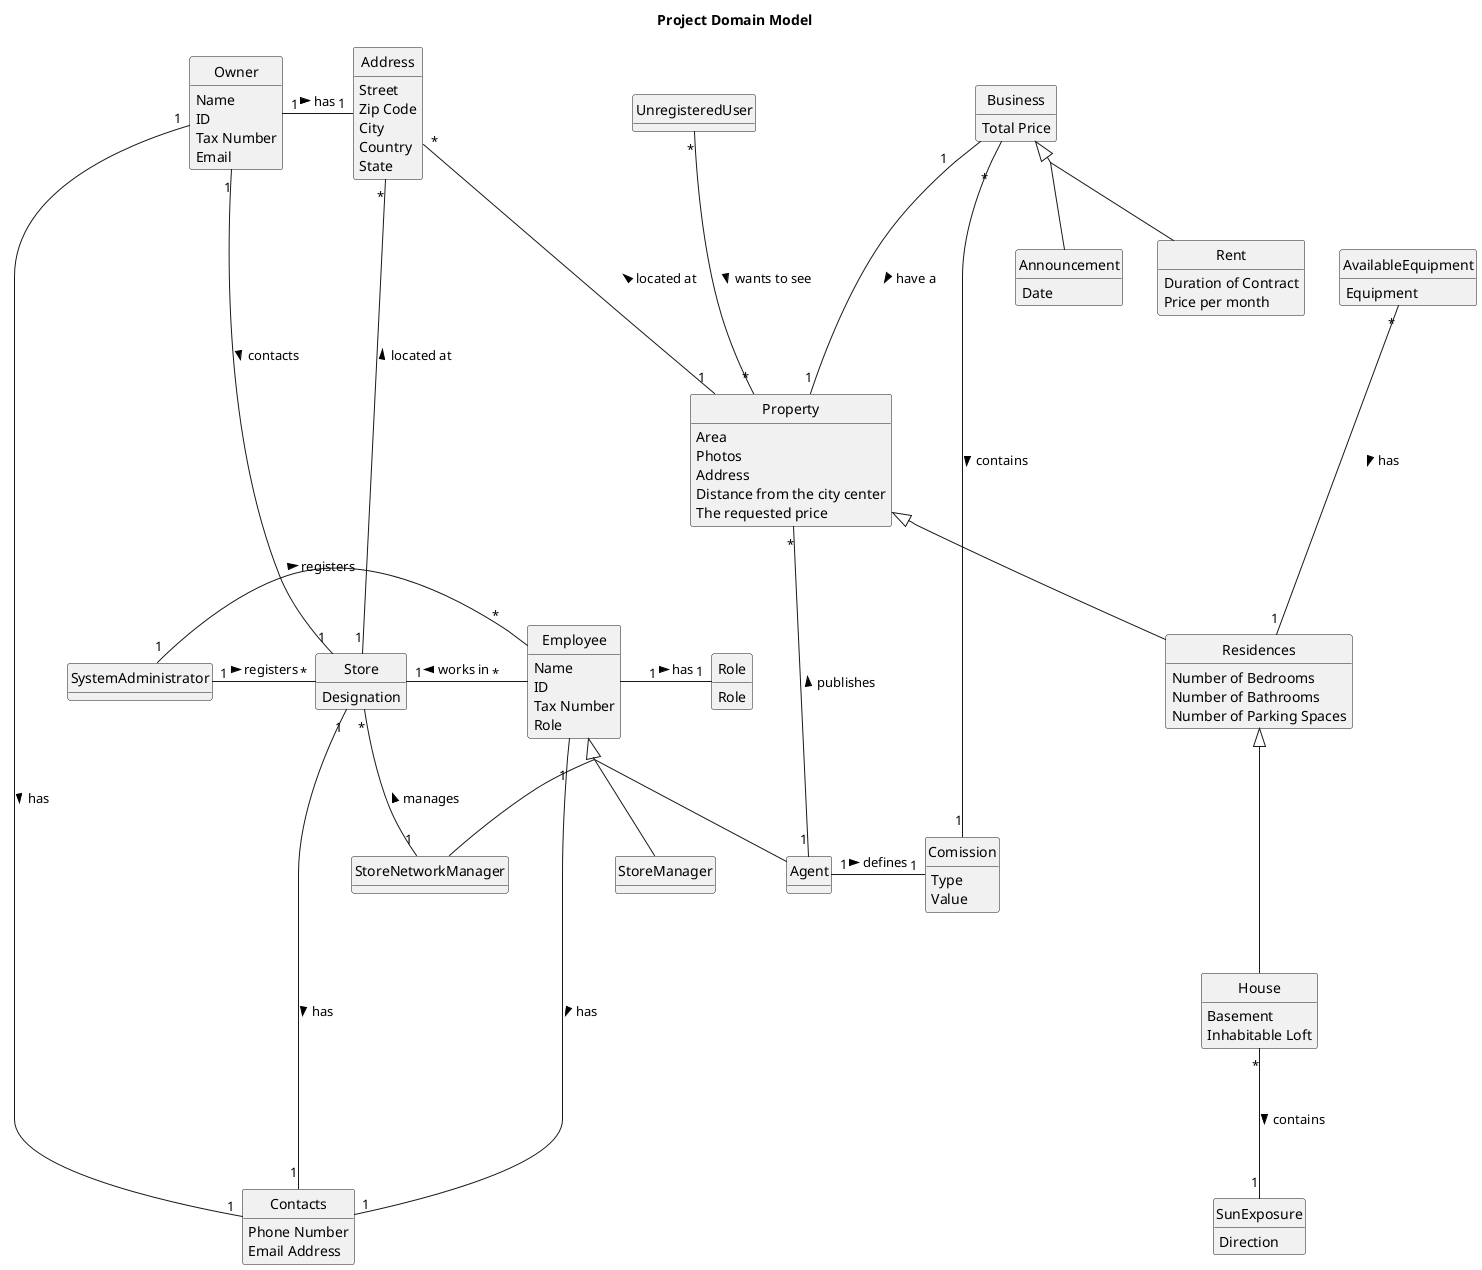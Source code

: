 @startuml

skinparam groupInheritance 2
skinparam monochrome true
skinparam packageStyle rectangle
skinparam shadowing false
skinparam classAttributeIconSize 0



hide circle
hide methods

title Project Domain Model


class Address
class Agent
class Announcement
class AvailableEquipment

class Business

class Comission
class Contacts

class Employee

class House

class Owner

class Property

class Rent
class Residences
class Role

class Store
class StoreManager
class StoreNetworkManager
class SunExposure
class SystemAdministrator

class UnregisteredUser



class Address {
Street
Zip Code
City
Country
State
}

class Agent {
}

class Announcement {
Date
}

class AvailableEquipment {
Equipment
}



class Business {
Total Price
}



class Comission {
Type
Value
}

class Contacts {
Phone Number
Email Address
}



class Employee {
Name
ID
Tax Number
Role
}



class House {
Basement
Inhabitable Loft
}



class Owner {
Name
ID
Tax Number
Email
}



class Property {
Area
Photos
Address
Distance from the city center
The requested price
}



class Rent {
Duration of Contract
Price per month
}

class Residences {
Number of Bedrooms
Number of Bathrooms
Number of Parking Spaces

}

class Role {
Role
}



class Store {
Designation
}

class StoreManager {
}

class StoreNetworkManager {
}

class SunExposure {
Direction
}

class SystemAdministrator {
}



class UnregisteredUser {
}



Address "*" --- "1" Store : located at <
Address "*" --- "1" Property : located at <
Agent "1" - "1" Comission : defines >
AvailableEquipment "*" --- "1" Residences: has >

Business  <|--  Announcement
Business "1" --- "1" Property : have a >
Business "*" --- "1" Comission : contains >
Business <|-- Rent

Contacts "1" ----- "1" Store: has <

Employee "1" - "1" Role : has >
Employee <|--  StoreNetworkManager
Employee <|--  StoreManager
Employee <|-- Agent
Employee "1" -- "1" Contacts: has >

House "*" --- "1" SunExposure : contains >

Owner "1" ---- "1" Store: contacts >
Owner "1" - "1" Address: has >
Owner "1" -- "1" Contacts: has >

Property <|-- Residences
Property "*" --- "1" Agent: publishes <

Residences <|--- House

Store "1" - "*" Employee : works in <
Store "*" - "1" StoreNetworkManager  : manages <
SystemAdministrator "1" - "*" Store : registers >
SystemAdministrator "1" - "*" Employee : registers >

UnregisteredUser "*" --- "*" Property: wants to see >


@enduml